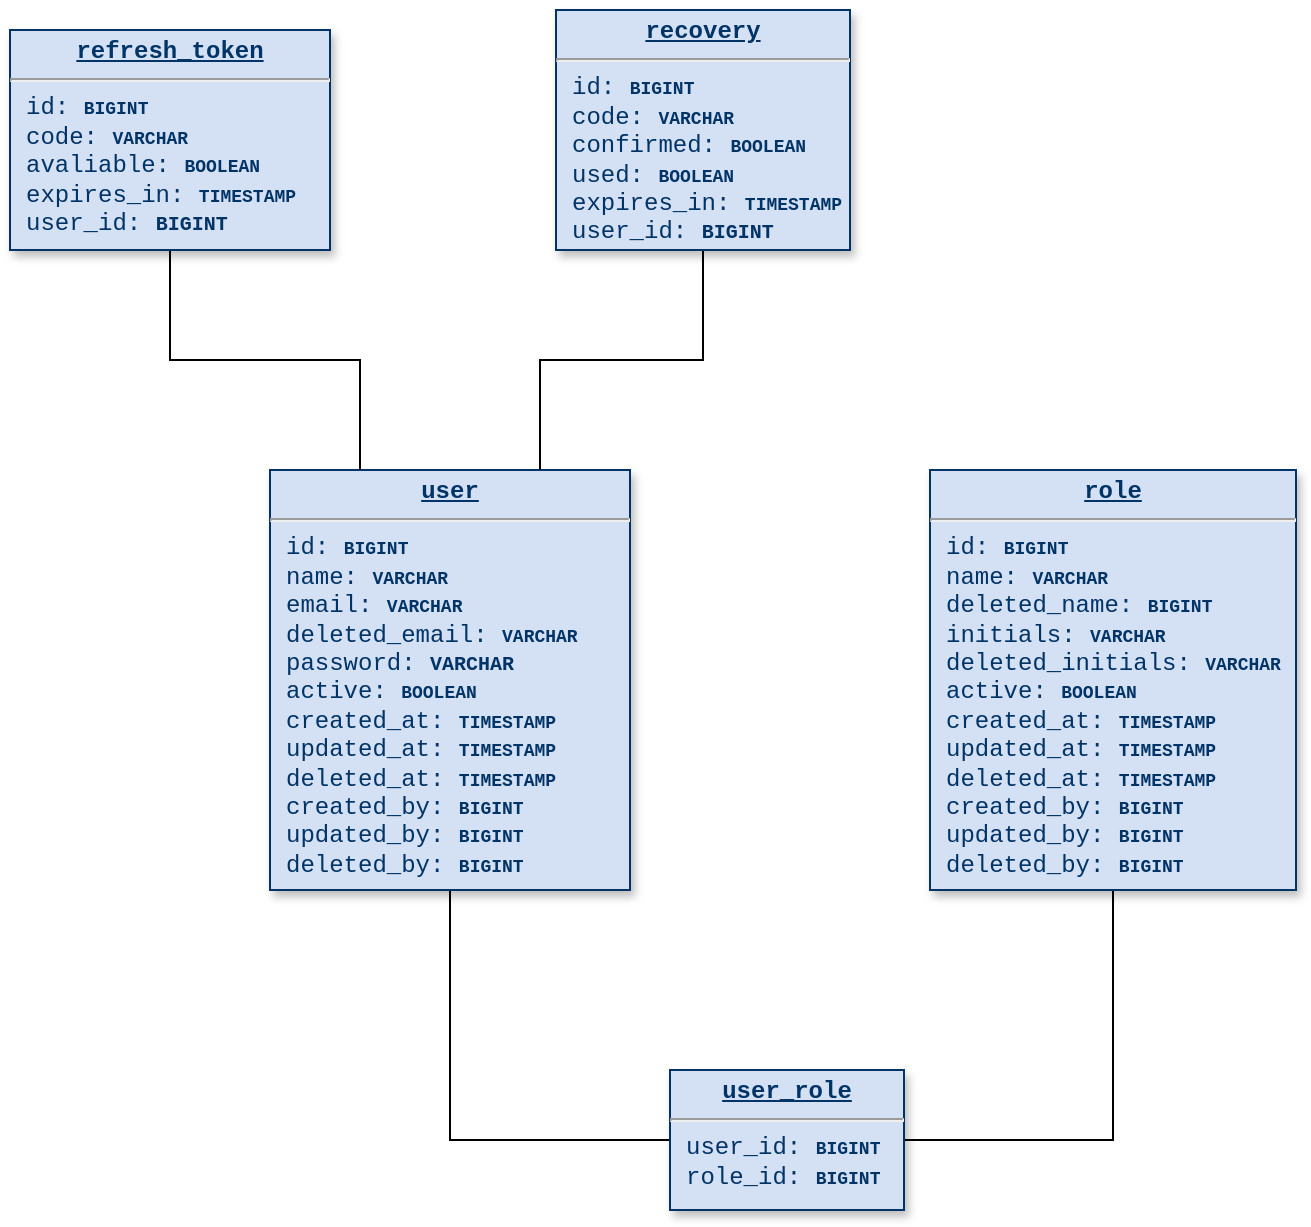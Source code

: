 <mxfile version="14.6.11" type="device"><diagram name="Page-1" id="efa7a0a1-bf9b-a30e-e6df-94a7791c09e9"><mxGraphModel dx="2062" dy="669" grid="1" gridSize="10" guides="1" tooltips="1" connect="1" arrows="1" fold="1" page="1" pageScale="1" pageWidth="826" pageHeight="1169" background="#ffffff" math="0" shadow="0"><root><mxCell id="0"/><mxCell id="1" parent="0"/><mxCell id="jRvPBkC2jQeJqTRWJLND-118" style="edgeStyle=orthogonalEdgeStyle;rounded=0;orthogonalLoop=1;jettySize=auto;html=1;exitX=0.5;exitY=1;exitDx=0;exitDy=0;entryX=0;entryY=0.5;entryDx=0;entryDy=0;endArrow=none;endFill=0;startArrow=none;startFill=0;fontFamily=Courier New;" parent="1" source="jRvPBkC2jQeJqTRWJLND-114" target="jRvPBkC2jQeJqTRWJLND-117" edge="1"><mxGeometry relative="1" as="geometry"/></mxCell><mxCell id="jRvPBkC2jQeJqTRWJLND-114" value="&lt;p style=&quot;margin: 0px ; margin-top: 4px ; text-align: center ; text-decoration: underline&quot;&gt;&lt;strong&gt;user&lt;/strong&gt;&lt;/p&gt;&lt;hr&gt;&lt;p style=&quot;margin: 0px ; margin-left: 8px&quot;&gt;id: &lt;font style=&quot;font-size: 9px&quot;&gt;&lt;b&gt;BIGINT&lt;/b&gt;&lt;/font&gt;&lt;/p&gt;&lt;p style=&quot;margin: 0px ; margin-left: 8px&quot;&gt;name: &lt;font style=&quot;font-size: 9px&quot;&gt;&lt;b&gt;VARCHAR&lt;/b&gt;&lt;/font&gt;&lt;/p&gt;&lt;p style=&quot;margin: 0px ; margin-left: 8px&quot;&gt;email: &lt;font style=&quot;font-size: 9px&quot;&gt;&lt;b&gt;VARCHAR&lt;/b&gt;&lt;/font&gt;&lt;/p&gt;&lt;p style=&quot;margin: 0px ; margin-left: 8px&quot;&gt;deleted_email: &lt;b&gt;&lt;font style=&quot;font-size: 9px&quot;&gt;VARCHAR&lt;/font&gt;&lt;/b&gt;&lt;/p&gt;&lt;p style=&quot;margin: 0px 0px 0px 8px&quot;&gt;password: &lt;font size=&quot;1&quot;&gt;&lt;b&gt;VARCHAR&lt;/b&gt;&lt;/font&gt;&lt;/p&gt;&lt;p style=&quot;margin: 0px 0px 0px 8px&quot;&gt;active:&amp;nbsp;&lt;font style=&quot;font-size: 9px&quot;&gt;&lt;b&gt;BOOLEAN&lt;/b&gt;&lt;/font&gt;&lt;/p&gt;&lt;p style=&quot;margin: 0px 0px 0px 8px&quot;&gt;created_at:&amp;nbsp;&lt;font style=&quot;font-size: 9px&quot;&gt;&lt;b&gt;TIMESTAMP&lt;/b&gt;&lt;/font&gt;&lt;/p&gt;&lt;p style=&quot;margin: 0px 0px 0px 8px&quot;&gt;updated_at:&amp;nbsp;&lt;b&gt;&lt;font style=&quot;font-size: 9px&quot;&gt;TIMESTAMP&lt;/font&gt;&lt;/b&gt;&lt;/p&gt;&lt;p style=&quot;margin: 0px 0px 0px 8px&quot;&gt;deleted_at:&amp;nbsp;&lt;font style=&quot;font-size: 9px&quot;&gt;&lt;b&gt;TIMESTAMP&lt;/b&gt;&lt;/font&gt;&lt;/p&gt;&lt;p style=&quot;margin: 0px 0px 0px 8px&quot;&gt;created_by:&amp;nbsp;&lt;font style=&quot;font-size: 9px&quot;&gt;&lt;b&gt;BIGINT&lt;/b&gt;&lt;/font&gt;&lt;/p&gt;&lt;p style=&quot;margin: 0px 0px 0px 8px&quot;&gt;updated_by:&amp;nbsp;&lt;font style=&quot;font-size: 9px&quot;&gt;&lt;b&gt;BIGINT&lt;/b&gt;&lt;/font&gt;&lt;/p&gt;&lt;p style=&quot;margin: 0px 0px 0px 8px&quot;&gt;deleted_by:&amp;nbsp;&lt;b&gt;&lt;font style=&quot;font-size: 9px&quot;&gt;BIGINT&lt;/font&gt;&lt;/b&gt;&lt;/p&gt;" style="verticalAlign=top;align=left;overflow=fill;fontSize=12;fontFamily=Courier New;html=1;strokeColor=#003366;shadow=1;fillColor=#D4E1F5;fontColor=#003366" parent="1" vertex="1"><mxGeometry x="180" y="340" width="180" height="210" as="geometry"/></mxCell><mxCell id="jRvPBkC2jQeJqTRWJLND-119" style="edgeStyle=orthogonalEdgeStyle;rounded=0;orthogonalLoop=1;jettySize=auto;html=1;exitX=0.5;exitY=1;exitDx=0;exitDy=0;entryX=1;entryY=0.5;entryDx=0;entryDy=0;startArrow=none;startFill=0;endArrow=none;endFill=0;fontFamily=Courier New;" parent="1" source="jRvPBkC2jQeJqTRWJLND-116" target="jRvPBkC2jQeJqTRWJLND-117" edge="1"><mxGeometry relative="1" as="geometry"/></mxCell><mxCell id="jRvPBkC2jQeJqTRWJLND-116" value="&lt;p style=&quot;margin: 0px ; margin-top: 4px ; text-align: center ; text-decoration: underline&quot;&gt;&lt;strong&gt;role&lt;/strong&gt;&lt;/p&gt;&lt;hr&gt;&lt;p style=&quot;margin: 0px ; margin-left: 8px&quot;&gt;id: &lt;font style=&quot;font-size: 9px&quot;&gt;&lt;b&gt;BIGINT&lt;/b&gt;&lt;/font&gt;&lt;/p&gt;&lt;p style=&quot;margin: 0px ; margin-left: 8px&quot;&gt;name: &lt;font style=&quot;font-size: 9px&quot;&gt;&lt;b&gt;VARCHAR&lt;/b&gt;&lt;/font&gt;&lt;/p&gt;&lt;p style=&quot;margin: 0px 0px 0px 8px&quot;&gt;deleted_name:&amp;nbsp;&lt;font style=&quot;font-size: 9px&quot;&gt;&lt;b&gt;BIGINT&lt;/b&gt;&lt;/font&gt;&lt;/p&gt;&lt;p style=&quot;margin: 0px 0px 0px 8px&quot;&gt;initials:&amp;nbsp;&lt;font style=&quot;font-size: 9px&quot;&gt;&lt;b&gt;VARCHAR&lt;/b&gt;&lt;/font&gt;&lt;/p&gt;&lt;p style=&quot;margin: 0px 0px 0px 8px&quot;&gt;deleted_initials:&amp;nbsp;&lt;font style=&quot;font-size: 9px&quot;&gt;&lt;b&gt;VARCHAR&lt;/b&gt;&lt;/font&gt;&lt;/p&gt;&lt;p style=&quot;margin: 0px 0px 0px 8px&quot;&gt;active:&amp;nbsp;&lt;font style=&quot;font-size: 9px&quot;&gt;&lt;b&gt;BOOLEAN&lt;/b&gt;&lt;/font&gt;&lt;/p&gt;&lt;p style=&quot;margin: 0px 0px 0px 8px&quot;&gt;created_at:&amp;nbsp;&lt;font style=&quot;font-size: 9px&quot;&gt;&lt;b&gt;TIMESTAMP&lt;/b&gt;&lt;/font&gt;&lt;/p&gt;&lt;p style=&quot;margin: 0px 0px 0px 8px&quot;&gt;updated_at:&amp;nbsp;&lt;b&gt;&lt;font style=&quot;font-size: 9px&quot;&gt;TIMESTAMP&lt;/font&gt;&lt;/b&gt;&lt;/p&gt;&lt;p style=&quot;margin: 0px 0px 0px 8px&quot;&gt;deleted_at:&amp;nbsp;&lt;font style=&quot;font-size: 9px&quot;&gt;&lt;b&gt;TIMESTAMP&lt;/b&gt;&lt;/font&gt;&lt;/p&gt;&lt;p style=&quot;margin: 0px 0px 0px 8px&quot;&gt;created_by:&amp;nbsp;&lt;font style=&quot;font-size: 9px&quot;&gt;&lt;b&gt;BIGINT&lt;/b&gt;&lt;/font&gt;&lt;/p&gt;&lt;p style=&quot;margin: 0px 0px 0px 8px&quot;&gt;updated_by:&amp;nbsp;&lt;font style=&quot;font-size: 9px&quot;&gt;&lt;b&gt;BIGINT&lt;/b&gt;&lt;/font&gt;&lt;/p&gt;&lt;p style=&quot;margin: 0px ; margin-left: 8px&quot;&gt;&lt;font style=&quot;font-size: 9px&quot;&gt;&lt;/font&gt;&lt;/p&gt;&lt;p style=&quot;margin: 0px 0px 0px 8px&quot;&gt;deleted_by:&amp;nbsp;&lt;b&gt;&lt;font style=&quot;font-size: 9px&quot;&gt;BIGINT&lt;/font&gt;&lt;/b&gt;&lt;/p&gt;" style="verticalAlign=top;align=left;overflow=fill;fontSize=12;fontFamily=Courier New;html=1;strokeColor=#003366;shadow=1;fillColor=#D4E1F5;fontColor=#003366" parent="1" vertex="1"><mxGeometry x="510" y="340" width="183" height="210" as="geometry"/></mxCell><mxCell id="jRvPBkC2jQeJqTRWJLND-117" value="&lt;p style=&quot;margin: 0px ; margin-top: 4px ; text-align: center ; text-decoration: underline&quot;&gt;&lt;strong&gt;user_role&lt;/strong&gt;&lt;/p&gt;&lt;hr&gt;&lt;p style=&quot;margin: 0px ; margin-left: 8px&quot;&gt;user_id: &lt;font style=&quot;font-size: 9px&quot;&gt;&lt;b&gt;BIGINT&lt;/b&gt;&lt;/font&gt;&lt;/p&gt;&lt;p style=&quot;margin: 0px ; margin-left: 8px&quot;&gt;role_id: &lt;b&gt;&lt;font style=&quot;font-size: 9px&quot;&gt;BIGINT&lt;/font&gt;&lt;/b&gt;&lt;/p&gt;" style="verticalAlign=top;align=left;overflow=fill;fontSize=12;fontFamily=Courier New;html=1;strokeColor=#003366;shadow=1;fillColor=#D4E1F5;fontColor=#003366" parent="1" vertex="1"><mxGeometry x="380" y="640" width="117" height="70" as="geometry"/></mxCell><mxCell id="OmRB14MbPMsIInzCtmad-4" style="edgeStyle=orthogonalEdgeStyle;rounded=0;orthogonalLoop=1;jettySize=auto;html=1;entryX=0.25;entryY=0;entryDx=0;entryDy=0;fontFamily=Courier New;endArrow=none;endFill=0;" edge="1" parent="1" source="OmRB14MbPMsIInzCtmad-1" target="jRvPBkC2jQeJqTRWJLND-114"><mxGeometry relative="1" as="geometry"/></mxCell><mxCell id="OmRB14MbPMsIInzCtmad-1" value="&lt;p style=&quot;margin: 0px ; margin-top: 4px ; text-align: center ; text-decoration: underline&quot;&gt;&lt;strong&gt;refresh_token&lt;/strong&gt;&lt;/p&gt;&lt;hr&gt;&lt;p style=&quot;margin: 0px ; margin-left: 8px&quot;&gt;id: &lt;font style=&quot;font-size: 9px&quot;&gt;&lt;b&gt;BIGINT&lt;/b&gt;&lt;/font&gt;&lt;/p&gt;&lt;p style=&quot;margin: 0px ; margin-left: 8px&quot;&gt;code: &lt;font style=&quot;font-size: 9px&quot;&gt;&lt;b&gt;VARCHAR&lt;/b&gt;&lt;/font&gt;&lt;/p&gt;&lt;p style=&quot;margin: 0px ; margin-left: 8px&quot;&gt;avaliable: &lt;font style=&quot;font-size: 9px&quot;&gt;&lt;b&gt;BOOLEAN&lt;/b&gt;&lt;/font&gt;&lt;/p&gt;&lt;p style=&quot;margin: 0px ; margin-left: 8px&quot;&gt;expires_in: &lt;b&gt;&lt;font style=&quot;font-size: 9px&quot;&gt;TIMESTAMP&lt;/font&gt;&lt;/b&gt;&lt;/p&gt;&lt;p style=&quot;margin: 0px 0px 0px 8px&quot;&gt;user_id: &lt;font size=&quot;1&quot;&gt;&lt;b&gt;BIGINT&lt;/b&gt;&lt;/font&gt;&lt;/p&gt;" style="verticalAlign=top;align=left;overflow=fill;fontSize=12;fontFamily=Courier New;html=1;strokeColor=#003366;shadow=1;fillColor=#D4E1F5;fontColor=#003366" vertex="1" parent="1"><mxGeometry x="50" y="120" width="160" height="110" as="geometry"/></mxCell><mxCell id="OmRB14MbPMsIInzCtmad-5" style="edgeStyle=orthogonalEdgeStyle;rounded=0;orthogonalLoop=1;jettySize=auto;html=1;entryX=0.75;entryY=0;entryDx=0;entryDy=0;fontFamily=Courier New;endArrow=none;endFill=0;" edge="1" parent="1" source="OmRB14MbPMsIInzCtmad-2" target="jRvPBkC2jQeJqTRWJLND-114"><mxGeometry relative="1" as="geometry"/></mxCell><mxCell id="OmRB14MbPMsIInzCtmad-2" value="&lt;p style=&quot;margin: 0px ; margin-top: 4px ; text-align: center ; text-decoration: underline&quot;&gt;&lt;strong&gt;recovery&lt;/strong&gt;&lt;/p&gt;&lt;hr&gt;&lt;p style=&quot;margin: 0px 0px 0px 8px&quot;&gt;id:&amp;nbsp;&lt;font style=&quot;font-size: 9px&quot;&gt;&lt;b&gt;BIGINT&lt;/b&gt;&lt;/font&gt;&lt;/p&gt;&lt;p style=&quot;margin: 0px 0px 0px 8px&quot;&gt;code:&amp;nbsp;&lt;font style=&quot;font-size: 9px&quot;&gt;&lt;b&gt;VARCHAR&lt;/b&gt;&lt;/font&gt;&lt;/p&gt;&lt;p style=&quot;margin: 0px 0px 0px 8px&quot;&gt;confirmed:&amp;nbsp;&lt;font style=&quot;font-size: 9px&quot;&gt;&lt;b&gt;BOOLEAN&lt;/b&gt;&lt;/font&gt;&lt;/p&gt;&lt;p style=&quot;margin: 0px 0px 0px 8px&quot;&gt;&lt;font style=&quot;font-size: 9px&quot;&gt;&lt;span style=&quot;font-size: 12px&quot;&gt;used:&amp;nbsp;&lt;/span&gt;&lt;b&gt;BOOLEAN&lt;/b&gt;&lt;b&gt;&lt;br&gt;&lt;/b&gt;&lt;/font&gt;&lt;/p&gt;&lt;p style=&quot;margin: 0px 0px 0px 8px&quot;&gt;expires_in:&amp;nbsp;&lt;b&gt;&lt;font style=&quot;font-size: 9px&quot;&gt;TIMESTAMP&lt;/font&gt;&lt;/b&gt;&lt;/p&gt;&lt;p style=&quot;margin: 0px 0px 0px 8px&quot;&gt;user_id:&amp;nbsp;&lt;font size=&quot;1&quot;&gt;&lt;b&gt;BIGINT&lt;/b&gt;&lt;/font&gt;&lt;/p&gt;" style="verticalAlign=top;align=left;overflow=fill;fontSize=12;fontFamily=Courier New;html=1;strokeColor=#003366;shadow=1;fillColor=#D4E1F5;fontColor=#003366" vertex="1" parent="1"><mxGeometry x="323" y="110" width="147" height="120" as="geometry"/></mxCell></root></mxGraphModel></diagram></mxfile>